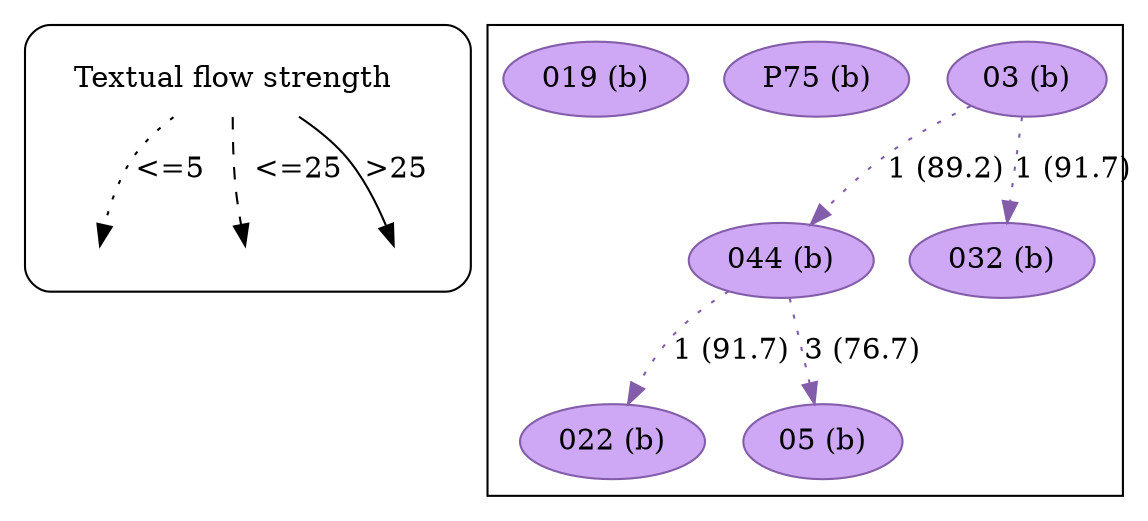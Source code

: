 strict digraph  {
	node [label="\N"];
	subgraph cluster_legend {
		graph [style=rounded];
		leg_s		 [label="Textual flow strength",
			shape=plaintext];
		leg_e1		 [fixedsize=True,
			height=0.2,
			label="",
			style=invis];
		leg_s -> leg_e1		 [label="<=5  ",
			style=dotted];
		leg_e2		 [fixedsize=True,
			height=0.2,
			label="",
			style=invis];
		leg_s -> leg_e2		 [label="  <=25",
			style=dashed];
		leg_e3		 [fixedsize=True,
			height=0.2,
			label="",
			style=invis];
		leg_s -> leg_e3		 [label=">25",
			style=solid];
	}
	subgraph cluster_reading {
		044		 [color="#835da9",
			fillcolor="#CEA8F4",
			label="044 (b)",
			style=filled];
		022		 [color="#835da9",
			fillcolor="#CEA8F4",
			label="022 (b)",
			style=filled];
		044 -> 022		 [color="#835da9",
			label="1 (91.7)",
			style=dotted];
		05		 [color="#835da9",
			fillcolor="#CEA8F4",
			label="05 (b)",
			style=filled];
		044 -> 05		 [color="#835da9",
			label="3 (76.7)",
			style=dotted];
		03		 [color="#835da9",
			fillcolor="#CEA8F4",
			label="03 (b)",
			style=filled];
		03 -> 044		 [color="#835da9",
			label="1 (89.2)",
			style=dotted];
		032		 [color="#835da9",
			fillcolor="#CEA8F4",
			label="032 (b)",
			style=filled];
		03 -> 032		 [color="#835da9",
			label="1 (91.7)",
			style=dotted];
		P75		 [color="#835da9",
			fillcolor="#CEA8F4",
			label="P75 (b)",
			style=filled];
		019		 [color="#835da9",
			fillcolor="#CEA8F4",
			label="019 (b)",
			style=filled];
	}
}
